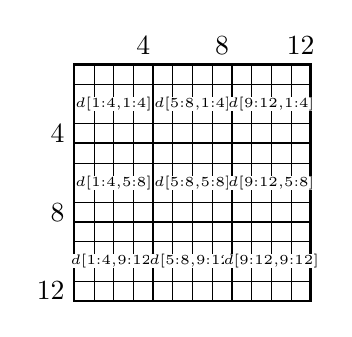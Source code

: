 \begin{tikzpicture}[yscale=-1,xscale=1]
    \begin{scope}[every path/.style={very thin}]
        \foreach \i in {0.25,0.5,...,2.75} {
            \draw   (\i,0) -- (\i,3);
        }
        \foreach \i in {0.25,0.5,...,2.75} {
            \draw   (0,\i) -- (3,\i);
        }
    \end{scope}
    \begin{scope}[every path/.style={thick}]
        \draw (0,0) rectangle (3,3);

        \foreach \i in {1,...,2} {
            \draw   (\i,0) -- (\i,3);
        }
        \foreach \i in {1,...,2} {
            \draw   (0,\i) -- (3,\i);
        }
    \end{scope}
    \foreach \i [evaluate=\i as \j using int(\i*4)] in {1,...,3} {
        \node [ anchor=south] at ($(\i,0)-(0.125,0)$) {\(\j\)};
    }
    \foreach \i [evaluate=\i as \j using int(\i*4)] in {1,...,3} {
        \node [anchor=east] at ($(0,\i)-(0,0.125)$) {\(\j\)};
    }
    \foreach  [evaluate=\x as \xx using int(\x*4), evaluate=\x as \xxx using int(\x*4-3)] \x in {1,...,3}
        \foreach  [evaluate=\y as \bug using int(\y*4),evaluate=\y as \yy using int(\y*4),evaluate=\y as \yyy using int(\y*4-3)] \y in {1,...,3}
            \node [anchor=center,fill=white,inner sep=0pt] at ($(\x,\y)-(0.5,0.5)$) {\(\scriptscriptstyle d[\xxx:\xx,\yyy:\yy]\)};
    
\end{tikzpicture}
